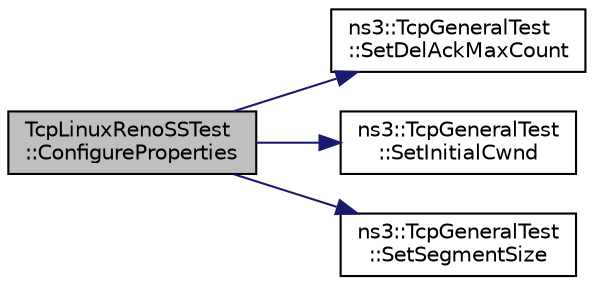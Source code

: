 digraph "TcpLinuxRenoSSTest::ConfigureProperties"
{
 // LATEX_PDF_SIZE
  edge [fontname="Helvetica",fontsize="10",labelfontname="Helvetica",labelfontsize="10"];
  node [fontname="Helvetica",fontsize="10",shape=record];
  rankdir="LR";
  Node1 [label="TcpLinuxRenoSSTest\l::ConfigureProperties",height=0.2,width=0.4,color="black", fillcolor="grey75", style="filled", fontcolor="black",tooltip="Change the configuration of the socket properties."];
  Node1 -> Node2 [color="midnightblue",fontsize="10",style="solid",fontname="Helvetica"];
  Node2 [label="ns3::TcpGeneralTest\l::SetDelAckMaxCount",height=0.2,width=0.4,color="black", fillcolor="white", style="filled",URL="$classns3_1_1_tcp_general_test.html#a26271f7074e4cca6d2c02e92147fdc3e",tooltip="Forcefully set the delayed acknowledgement count."];
  Node1 -> Node3 [color="midnightblue",fontsize="10",style="solid",fontname="Helvetica"];
  Node3 [label="ns3::TcpGeneralTest\l::SetInitialCwnd",height=0.2,width=0.4,color="black", fillcolor="white", style="filled",URL="$classns3_1_1_tcp_general_test.html#a5a238ea27ee528f984f834e84bfe6e97",tooltip="Forcefully set the initial cwnd."];
  Node1 -> Node4 [color="midnightblue",fontsize="10",style="solid",fontname="Helvetica"];
  Node4 [label="ns3::TcpGeneralTest\l::SetSegmentSize",height=0.2,width=0.4,color="black", fillcolor="white", style="filled",URL="$classns3_1_1_tcp_general_test.html#afcb6efab7790bc5b054c7323b1ae5664",tooltip="Forcefully set the segment size."];
}

